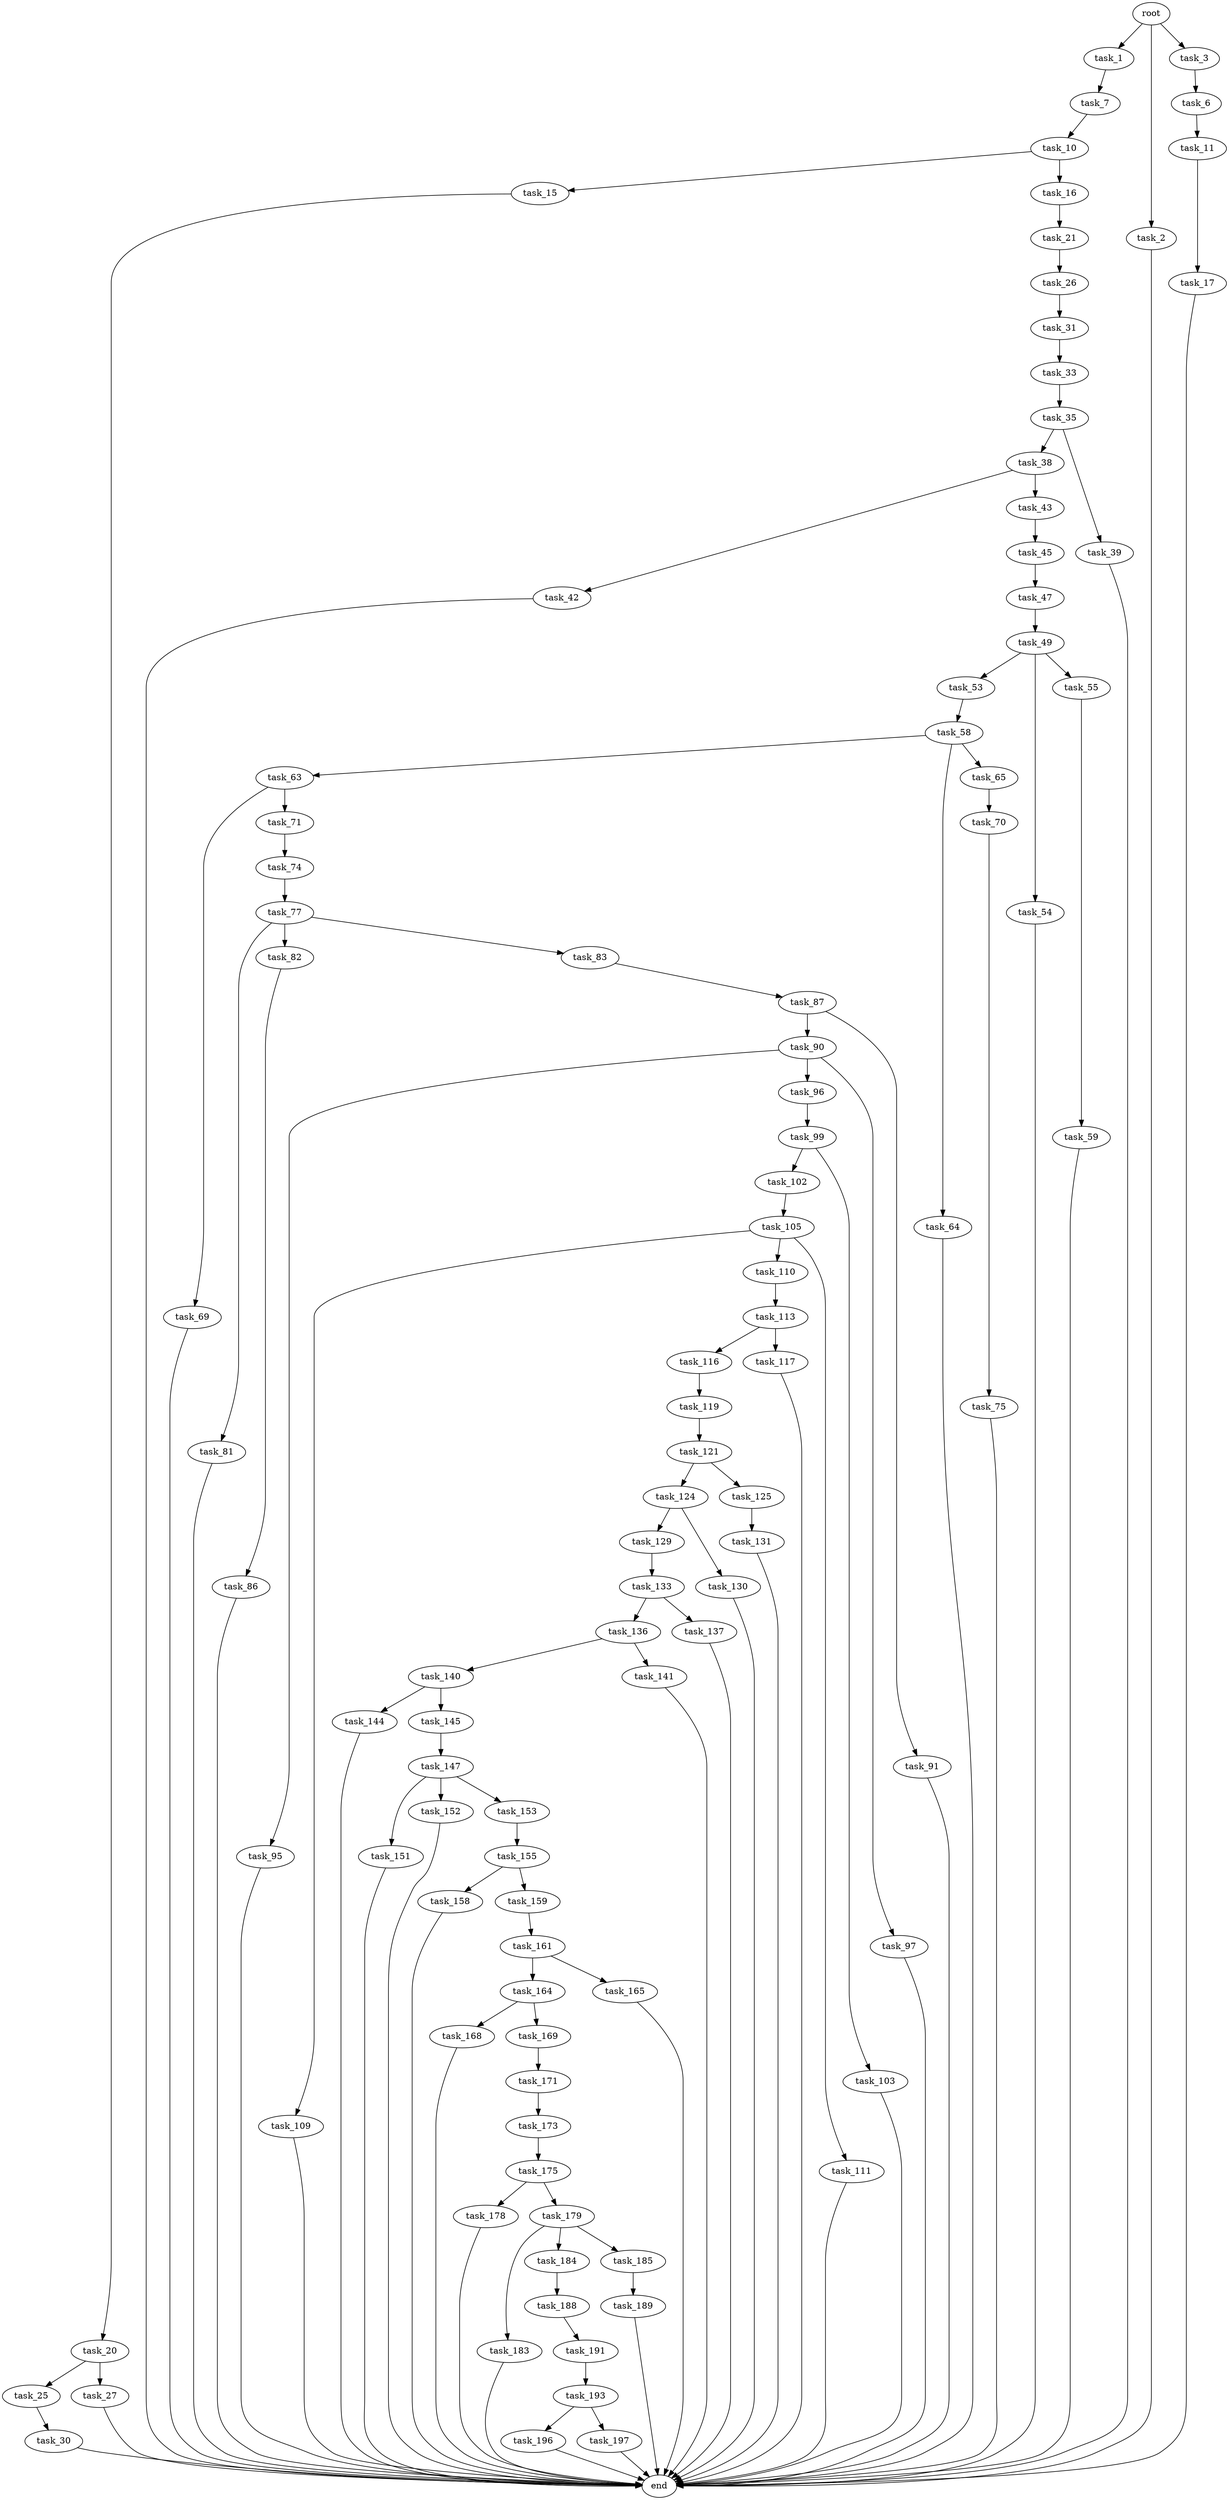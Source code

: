 digraph G {
  root [size="0.000000"];
  task_1 [size="305361833611.000000"];
  task_2 [size="11926444518.000000"];
  task_3 [size="5367218880.000000"];
  task_6 [size="288872785061.000000"];
  task_7 [size="39575211383.000000"];
  task_10 [size="134217728000.000000"];
  task_11 [size="28686577585.000000"];
  task_15 [size="198231325780.000000"];
  task_16 [size="1073741824000.000000"];
  task_17 [size="7559929102.000000"];
  task_20 [size="11323477295.000000"];
  task_21 [size="549755813888.000000"];
  task_25 [size="231928233984.000000"];
  task_26 [size="153775521054.000000"];
  task_27 [size="8589934592.000000"];
  task_30 [size="44496528269.000000"];
  task_31 [size="28991029248.000000"];
  task_33 [size="426501667188.000000"];
  task_35 [size="42688492527.000000"];
  task_38 [size="28991029248.000000"];
  task_39 [size="368293445632.000000"];
  task_42 [size="368293445632.000000"];
  task_43 [size="29132983241.000000"];
  task_45 [size="458771438472.000000"];
  task_47 [size="4783751006.000000"];
  task_49 [size="368293445632.000000"];
  task_53 [size="549755813888.000000"];
  task_54 [size="319673810736.000000"];
  task_55 [size="8589934592.000000"];
  task_58 [size="8454406540.000000"];
  task_59 [size="288973892205.000000"];
  task_63 [size="1653488022.000000"];
  task_64 [size="37312068970.000000"];
  task_65 [size="368293445632.000000"];
  task_69 [size="169142859545.000000"];
  task_70 [size="18712970049.000000"];
  task_71 [size="68719476736.000000"];
  task_74 [size="680029588382.000000"];
  task_75 [size="3084462552.000000"];
  task_77 [size="782757789696.000000"];
  task_81 [size="11548932660.000000"];
  task_82 [size="39726897964.000000"];
  task_83 [size="68719476736.000000"];
  task_86 [size="68719476736.000000"];
  task_87 [size="41471908296.000000"];
  task_90 [size="6751550073.000000"];
  task_91 [size="368293445632.000000"];
  task_95 [size="134217728000.000000"];
  task_96 [size="782757789696.000000"];
  task_97 [size="13670622850.000000"];
  task_99 [size="1396957897533.000000"];
  task_102 [size="266890229986.000000"];
  task_103 [size="368293445632.000000"];
  task_105 [size="782757789696.000000"];
  task_109 [size="88787249661.000000"];
  task_110 [size="6128686899.000000"];
  task_111 [size="421829408.000000"];
  task_113 [size="3927755526.000000"];
  task_116 [size="1544642314.000000"];
  task_117 [size="4615054739.000000"];
  task_119 [size="7446610677.000000"];
  task_121 [size="6195230298.000000"];
  task_124 [size="1073741824000.000000"];
  task_125 [size="29987924495.000000"];
  task_129 [size="1248525146907.000000"];
  task_130 [size="5330604639.000000"];
  task_131 [size="231928233984.000000"];
  task_133 [size="12796116140.000000"];
  task_136 [size="593324689265.000000"];
  task_137 [size="231928233984.000000"];
  task_140 [size="106002719528.000000"];
  task_141 [size="4239368366.000000"];
  task_144 [size="134217728000.000000"];
  task_145 [size="549755813888.000000"];
  task_147 [size="368293445632.000000"];
  task_151 [size="31429187680.000000"];
  task_152 [size="28991029248.000000"];
  task_153 [size="511611524638.000000"];
  task_155 [size="889934186203.000000"];
  task_158 [size="13054316797.000000"];
  task_159 [size="378739050570.000000"];
  task_161 [size="35467295130.000000"];
  task_164 [size="41218670906.000000"];
  task_165 [size="4096997625.000000"];
  task_168 [size="134217728000.000000"];
  task_169 [size="28991029248.000000"];
  task_171 [size="589258070971.000000"];
  task_173 [size="22921683464.000000"];
  task_175 [size="10984947704.000000"];
  task_178 [size="782757789696.000000"];
  task_179 [size="8589934592.000000"];
  task_183 [size="10732863317.000000"];
  task_184 [size="294931942717.000000"];
  task_185 [size="1073741824000.000000"];
  task_188 [size="23967823744.000000"];
  task_189 [size="9480464331.000000"];
  task_191 [size="596036710866.000000"];
  task_193 [size="18296451669.000000"];
  task_196 [size="543116160273.000000"];
  task_197 [size="28991029248.000000"];
  end [size="0.000000"];

  root -> task_1 [size="1.000000"];
  root -> task_2 [size="1.000000"];
  root -> task_3 [size="1.000000"];
  task_1 -> task_7 [size="301989888.000000"];
  task_2 -> end [size="1.000000"];
  task_3 -> task_6 [size="301989888.000000"];
  task_6 -> task_11 [size="301989888.000000"];
  task_7 -> task_10 [size="679477248.000000"];
  task_10 -> task_15 [size="209715200.000000"];
  task_10 -> task_16 [size="209715200.000000"];
  task_11 -> task_17 [size="536870912.000000"];
  task_15 -> task_20 [size="134217728.000000"];
  task_16 -> task_21 [size="838860800.000000"];
  task_17 -> end [size="1.000000"];
  task_20 -> task_25 [size="411041792.000000"];
  task_20 -> task_27 [size="411041792.000000"];
  task_21 -> task_26 [size="536870912.000000"];
  task_25 -> task_30 [size="301989888.000000"];
  task_26 -> task_31 [size="536870912.000000"];
  task_27 -> end [size="1.000000"];
  task_30 -> end [size="1.000000"];
  task_31 -> task_33 [size="75497472.000000"];
  task_33 -> task_35 [size="411041792.000000"];
  task_35 -> task_38 [size="679477248.000000"];
  task_35 -> task_39 [size="679477248.000000"];
  task_38 -> task_42 [size="75497472.000000"];
  task_38 -> task_43 [size="75497472.000000"];
  task_39 -> end [size="1.000000"];
  task_42 -> end [size="1.000000"];
  task_43 -> task_45 [size="33554432.000000"];
  task_45 -> task_47 [size="838860800.000000"];
  task_47 -> task_49 [size="301989888.000000"];
  task_49 -> task_53 [size="411041792.000000"];
  task_49 -> task_54 [size="411041792.000000"];
  task_49 -> task_55 [size="411041792.000000"];
  task_53 -> task_58 [size="536870912.000000"];
  task_54 -> end [size="1.000000"];
  task_55 -> task_59 [size="33554432.000000"];
  task_58 -> task_63 [size="536870912.000000"];
  task_58 -> task_64 [size="536870912.000000"];
  task_58 -> task_65 [size="536870912.000000"];
  task_59 -> end [size="1.000000"];
  task_63 -> task_69 [size="33554432.000000"];
  task_63 -> task_71 [size="33554432.000000"];
  task_64 -> end [size="1.000000"];
  task_65 -> task_70 [size="411041792.000000"];
  task_69 -> end [size="1.000000"];
  task_70 -> task_75 [size="301989888.000000"];
  task_71 -> task_74 [size="134217728.000000"];
  task_74 -> task_77 [size="838860800.000000"];
  task_75 -> end [size="1.000000"];
  task_77 -> task_81 [size="679477248.000000"];
  task_77 -> task_82 [size="679477248.000000"];
  task_77 -> task_83 [size="679477248.000000"];
  task_81 -> end [size="1.000000"];
  task_82 -> task_86 [size="679477248.000000"];
  task_83 -> task_87 [size="134217728.000000"];
  task_86 -> end [size="1.000000"];
  task_87 -> task_90 [size="33554432.000000"];
  task_87 -> task_91 [size="33554432.000000"];
  task_90 -> task_95 [size="134217728.000000"];
  task_90 -> task_96 [size="134217728.000000"];
  task_90 -> task_97 [size="134217728.000000"];
  task_91 -> end [size="1.000000"];
  task_95 -> end [size="1.000000"];
  task_96 -> task_99 [size="679477248.000000"];
  task_97 -> end [size="1.000000"];
  task_99 -> task_102 [size="838860800.000000"];
  task_99 -> task_103 [size="838860800.000000"];
  task_102 -> task_105 [size="301989888.000000"];
  task_103 -> end [size="1.000000"];
  task_105 -> task_109 [size="679477248.000000"];
  task_105 -> task_110 [size="679477248.000000"];
  task_105 -> task_111 [size="679477248.000000"];
  task_109 -> end [size="1.000000"];
  task_110 -> task_113 [size="33554432.000000"];
  task_111 -> end [size="1.000000"];
  task_113 -> task_116 [size="75497472.000000"];
  task_113 -> task_117 [size="75497472.000000"];
  task_116 -> task_119 [size="33554432.000000"];
  task_117 -> end [size="1.000000"];
  task_119 -> task_121 [size="838860800.000000"];
  task_121 -> task_124 [size="301989888.000000"];
  task_121 -> task_125 [size="301989888.000000"];
  task_124 -> task_129 [size="838860800.000000"];
  task_124 -> task_130 [size="838860800.000000"];
  task_125 -> task_131 [size="75497472.000000"];
  task_129 -> task_133 [size="838860800.000000"];
  task_130 -> end [size="1.000000"];
  task_131 -> end [size="1.000000"];
  task_133 -> task_136 [size="679477248.000000"];
  task_133 -> task_137 [size="679477248.000000"];
  task_136 -> task_140 [size="411041792.000000"];
  task_136 -> task_141 [size="411041792.000000"];
  task_137 -> end [size="1.000000"];
  task_140 -> task_144 [size="209715200.000000"];
  task_140 -> task_145 [size="209715200.000000"];
  task_141 -> end [size="1.000000"];
  task_144 -> end [size="1.000000"];
  task_145 -> task_147 [size="536870912.000000"];
  task_147 -> task_151 [size="411041792.000000"];
  task_147 -> task_152 [size="411041792.000000"];
  task_147 -> task_153 [size="411041792.000000"];
  task_151 -> end [size="1.000000"];
  task_152 -> end [size="1.000000"];
  task_153 -> task_155 [size="536870912.000000"];
  task_155 -> task_158 [size="838860800.000000"];
  task_155 -> task_159 [size="838860800.000000"];
  task_158 -> end [size="1.000000"];
  task_159 -> task_161 [size="679477248.000000"];
  task_161 -> task_164 [size="75497472.000000"];
  task_161 -> task_165 [size="75497472.000000"];
  task_164 -> task_168 [size="838860800.000000"];
  task_164 -> task_169 [size="838860800.000000"];
  task_165 -> end [size="1.000000"];
  task_168 -> end [size="1.000000"];
  task_169 -> task_171 [size="75497472.000000"];
  task_171 -> task_173 [size="536870912.000000"];
  task_173 -> task_175 [size="411041792.000000"];
  task_175 -> task_178 [size="33554432.000000"];
  task_175 -> task_179 [size="33554432.000000"];
  task_178 -> end [size="1.000000"];
  task_179 -> task_183 [size="33554432.000000"];
  task_179 -> task_184 [size="33554432.000000"];
  task_179 -> task_185 [size="33554432.000000"];
  task_183 -> end [size="1.000000"];
  task_184 -> task_188 [size="536870912.000000"];
  task_185 -> task_189 [size="838860800.000000"];
  task_188 -> task_191 [size="536870912.000000"];
  task_189 -> end [size="1.000000"];
  task_191 -> task_193 [size="679477248.000000"];
  task_193 -> task_196 [size="536870912.000000"];
  task_193 -> task_197 [size="536870912.000000"];
  task_196 -> end [size="1.000000"];
  task_197 -> end [size="1.000000"];
}
